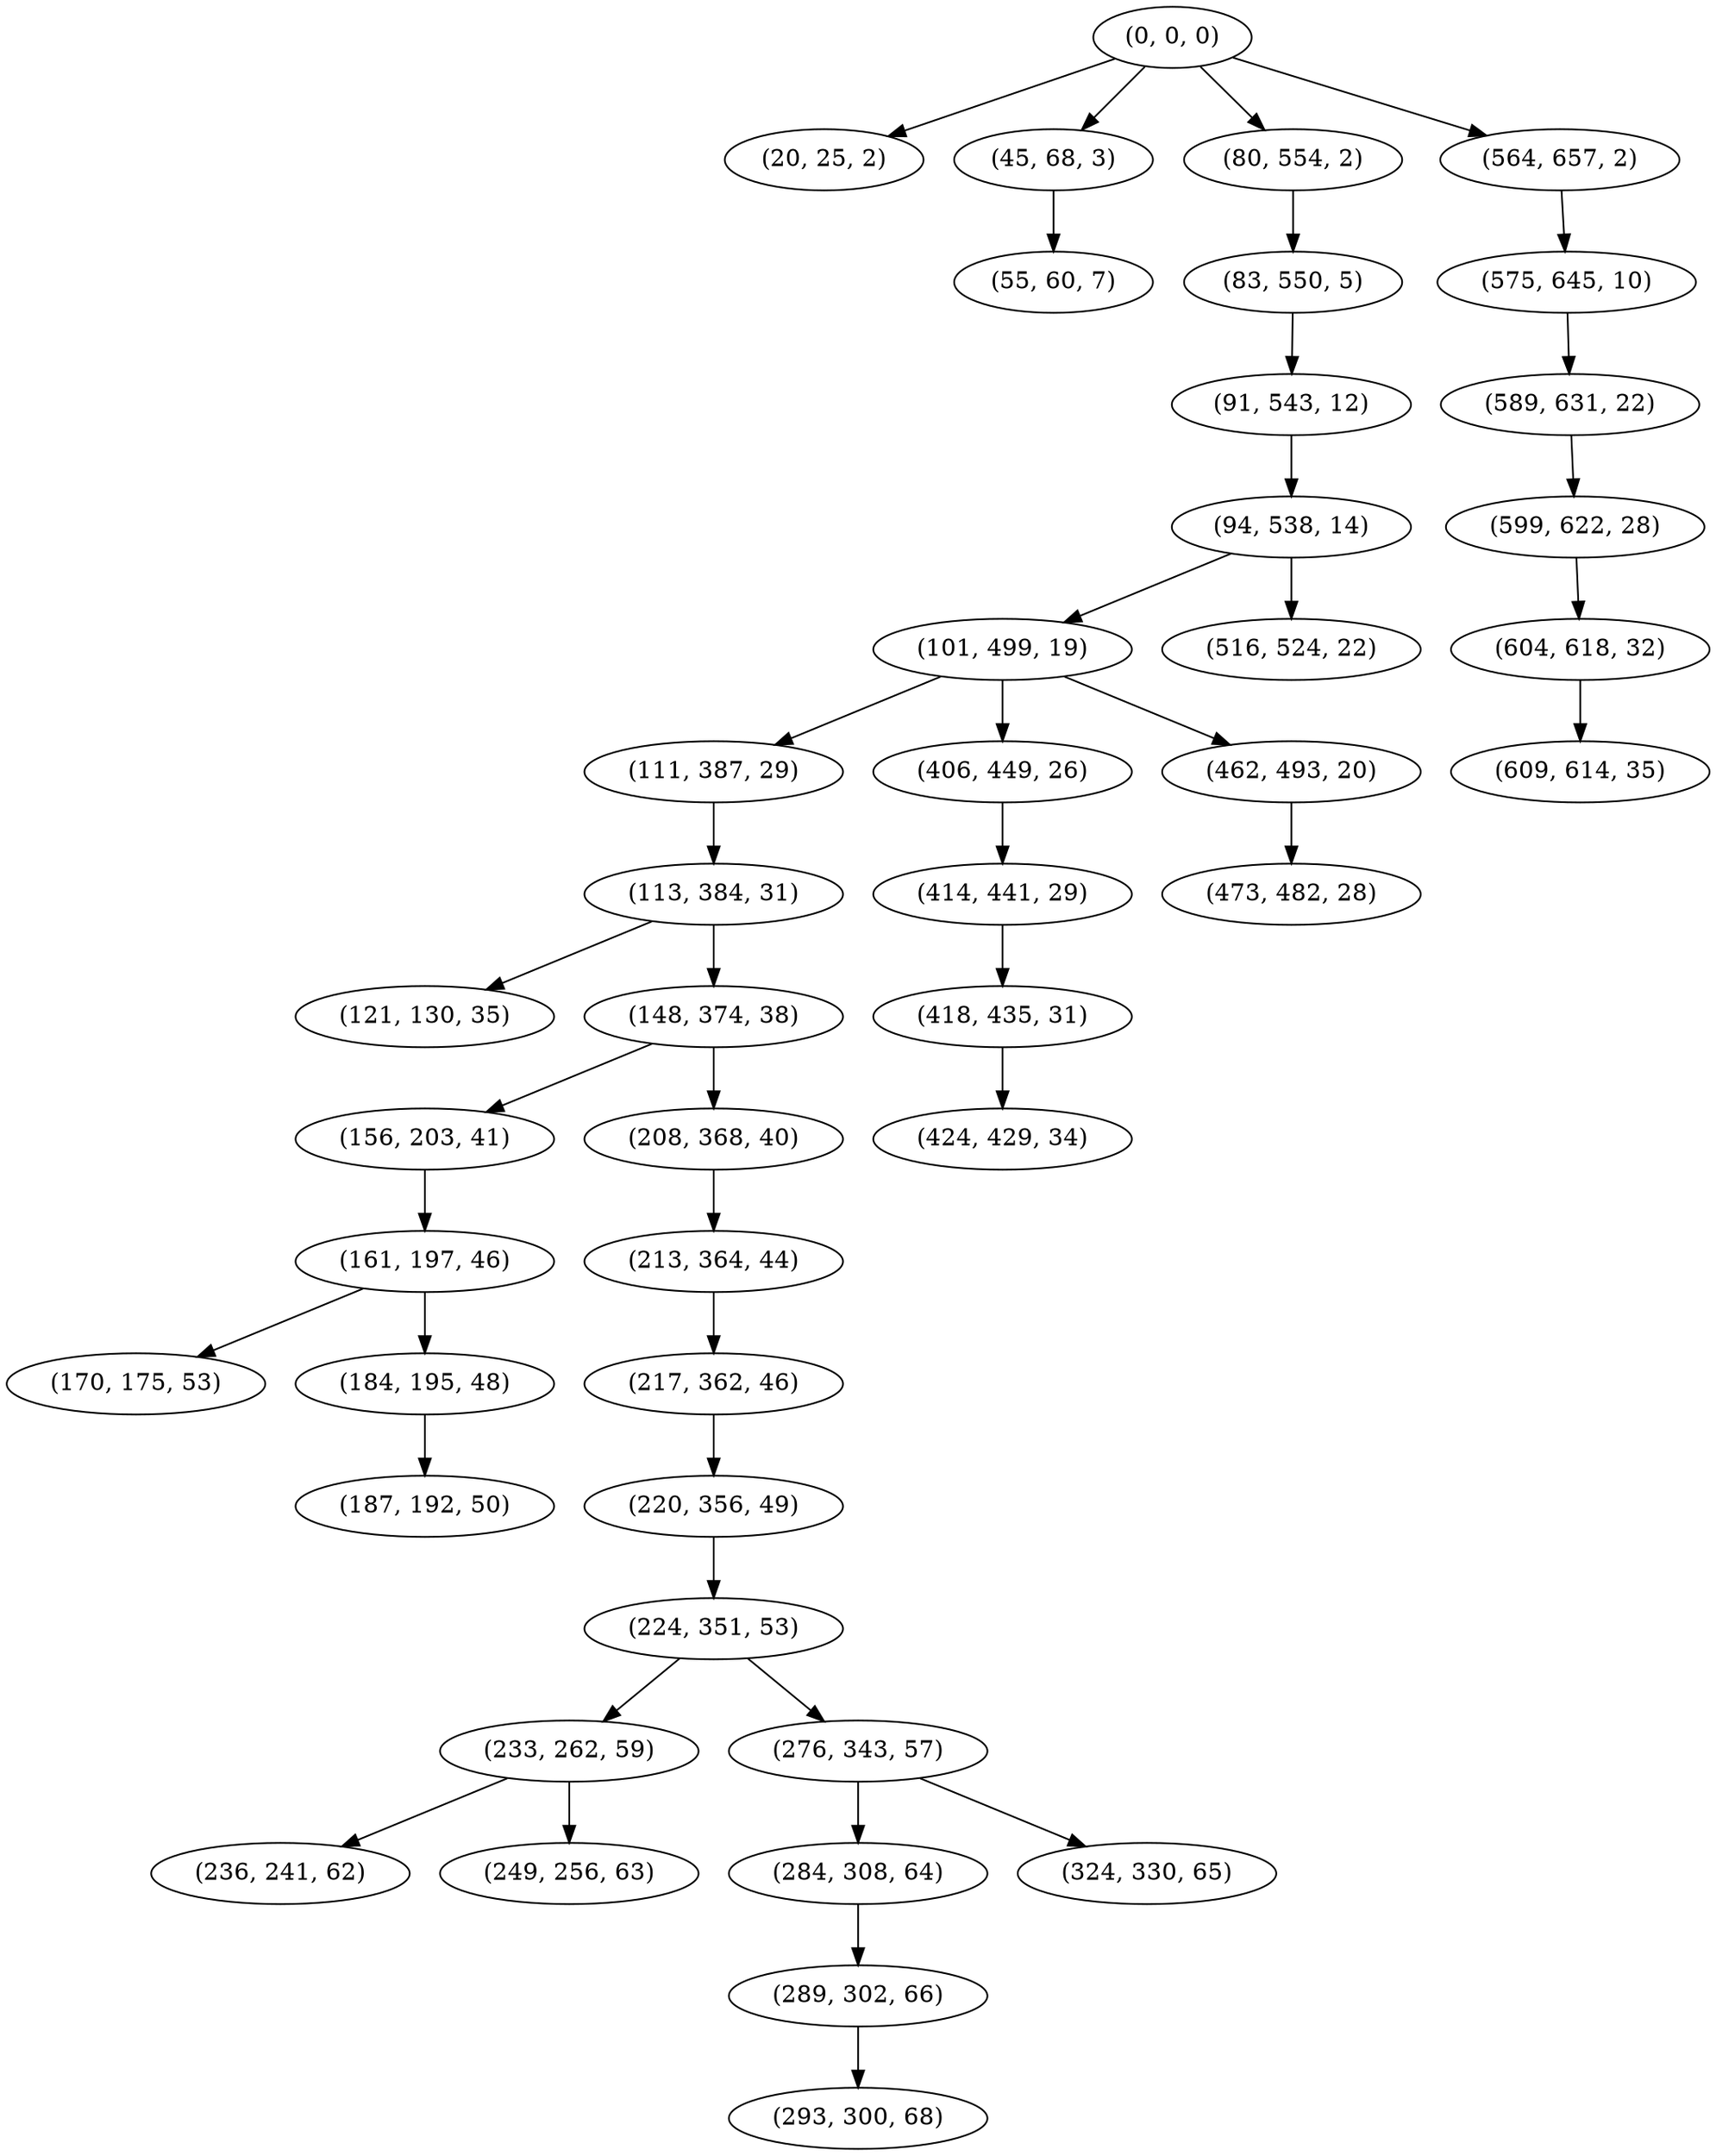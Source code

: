 digraph tree {
    "(0, 0, 0)";
    "(20, 25, 2)";
    "(45, 68, 3)";
    "(55, 60, 7)";
    "(80, 554, 2)";
    "(83, 550, 5)";
    "(91, 543, 12)";
    "(94, 538, 14)";
    "(101, 499, 19)";
    "(111, 387, 29)";
    "(113, 384, 31)";
    "(121, 130, 35)";
    "(148, 374, 38)";
    "(156, 203, 41)";
    "(161, 197, 46)";
    "(170, 175, 53)";
    "(184, 195, 48)";
    "(187, 192, 50)";
    "(208, 368, 40)";
    "(213, 364, 44)";
    "(217, 362, 46)";
    "(220, 356, 49)";
    "(224, 351, 53)";
    "(233, 262, 59)";
    "(236, 241, 62)";
    "(249, 256, 63)";
    "(276, 343, 57)";
    "(284, 308, 64)";
    "(289, 302, 66)";
    "(293, 300, 68)";
    "(324, 330, 65)";
    "(406, 449, 26)";
    "(414, 441, 29)";
    "(418, 435, 31)";
    "(424, 429, 34)";
    "(462, 493, 20)";
    "(473, 482, 28)";
    "(516, 524, 22)";
    "(564, 657, 2)";
    "(575, 645, 10)";
    "(589, 631, 22)";
    "(599, 622, 28)";
    "(604, 618, 32)";
    "(609, 614, 35)";
    "(0, 0, 0)" -> "(20, 25, 2)";
    "(0, 0, 0)" -> "(45, 68, 3)";
    "(0, 0, 0)" -> "(80, 554, 2)";
    "(0, 0, 0)" -> "(564, 657, 2)";
    "(45, 68, 3)" -> "(55, 60, 7)";
    "(80, 554, 2)" -> "(83, 550, 5)";
    "(83, 550, 5)" -> "(91, 543, 12)";
    "(91, 543, 12)" -> "(94, 538, 14)";
    "(94, 538, 14)" -> "(101, 499, 19)";
    "(94, 538, 14)" -> "(516, 524, 22)";
    "(101, 499, 19)" -> "(111, 387, 29)";
    "(101, 499, 19)" -> "(406, 449, 26)";
    "(101, 499, 19)" -> "(462, 493, 20)";
    "(111, 387, 29)" -> "(113, 384, 31)";
    "(113, 384, 31)" -> "(121, 130, 35)";
    "(113, 384, 31)" -> "(148, 374, 38)";
    "(148, 374, 38)" -> "(156, 203, 41)";
    "(148, 374, 38)" -> "(208, 368, 40)";
    "(156, 203, 41)" -> "(161, 197, 46)";
    "(161, 197, 46)" -> "(170, 175, 53)";
    "(161, 197, 46)" -> "(184, 195, 48)";
    "(184, 195, 48)" -> "(187, 192, 50)";
    "(208, 368, 40)" -> "(213, 364, 44)";
    "(213, 364, 44)" -> "(217, 362, 46)";
    "(217, 362, 46)" -> "(220, 356, 49)";
    "(220, 356, 49)" -> "(224, 351, 53)";
    "(224, 351, 53)" -> "(233, 262, 59)";
    "(224, 351, 53)" -> "(276, 343, 57)";
    "(233, 262, 59)" -> "(236, 241, 62)";
    "(233, 262, 59)" -> "(249, 256, 63)";
    "(276, 343, 57)" -> "(284, 308, 64)";
    "(276, 343, 57)" -> "(324, 330, 65)";
    "(284, 308, 64)" -> "(289, 302, 66)";
    "(289, 302, 66)" -> "(293, 300, 68)";
    "(406, 449, 26)" -> "(414, 441, 29)";
    "(414, 441, 29)" -> "(418, 435, 31)";
    "(418, 435, 31)" -> "(424, 429, 34)";
    "(462, 493, 20)" -> "(473, 482, 28)";
    "(564, 657, 2)" -> "(575, 645, 10)";
    "(575, 645, 10)" -> "(589, 631, 22)";
    "(589, 631, 22)" -> "(599, 622, 28)";
    "(599, 622, 28)" -> "(604, 618, 32)";
    "(604, 618, 32)" -> "(609, 614, 35)";
}
